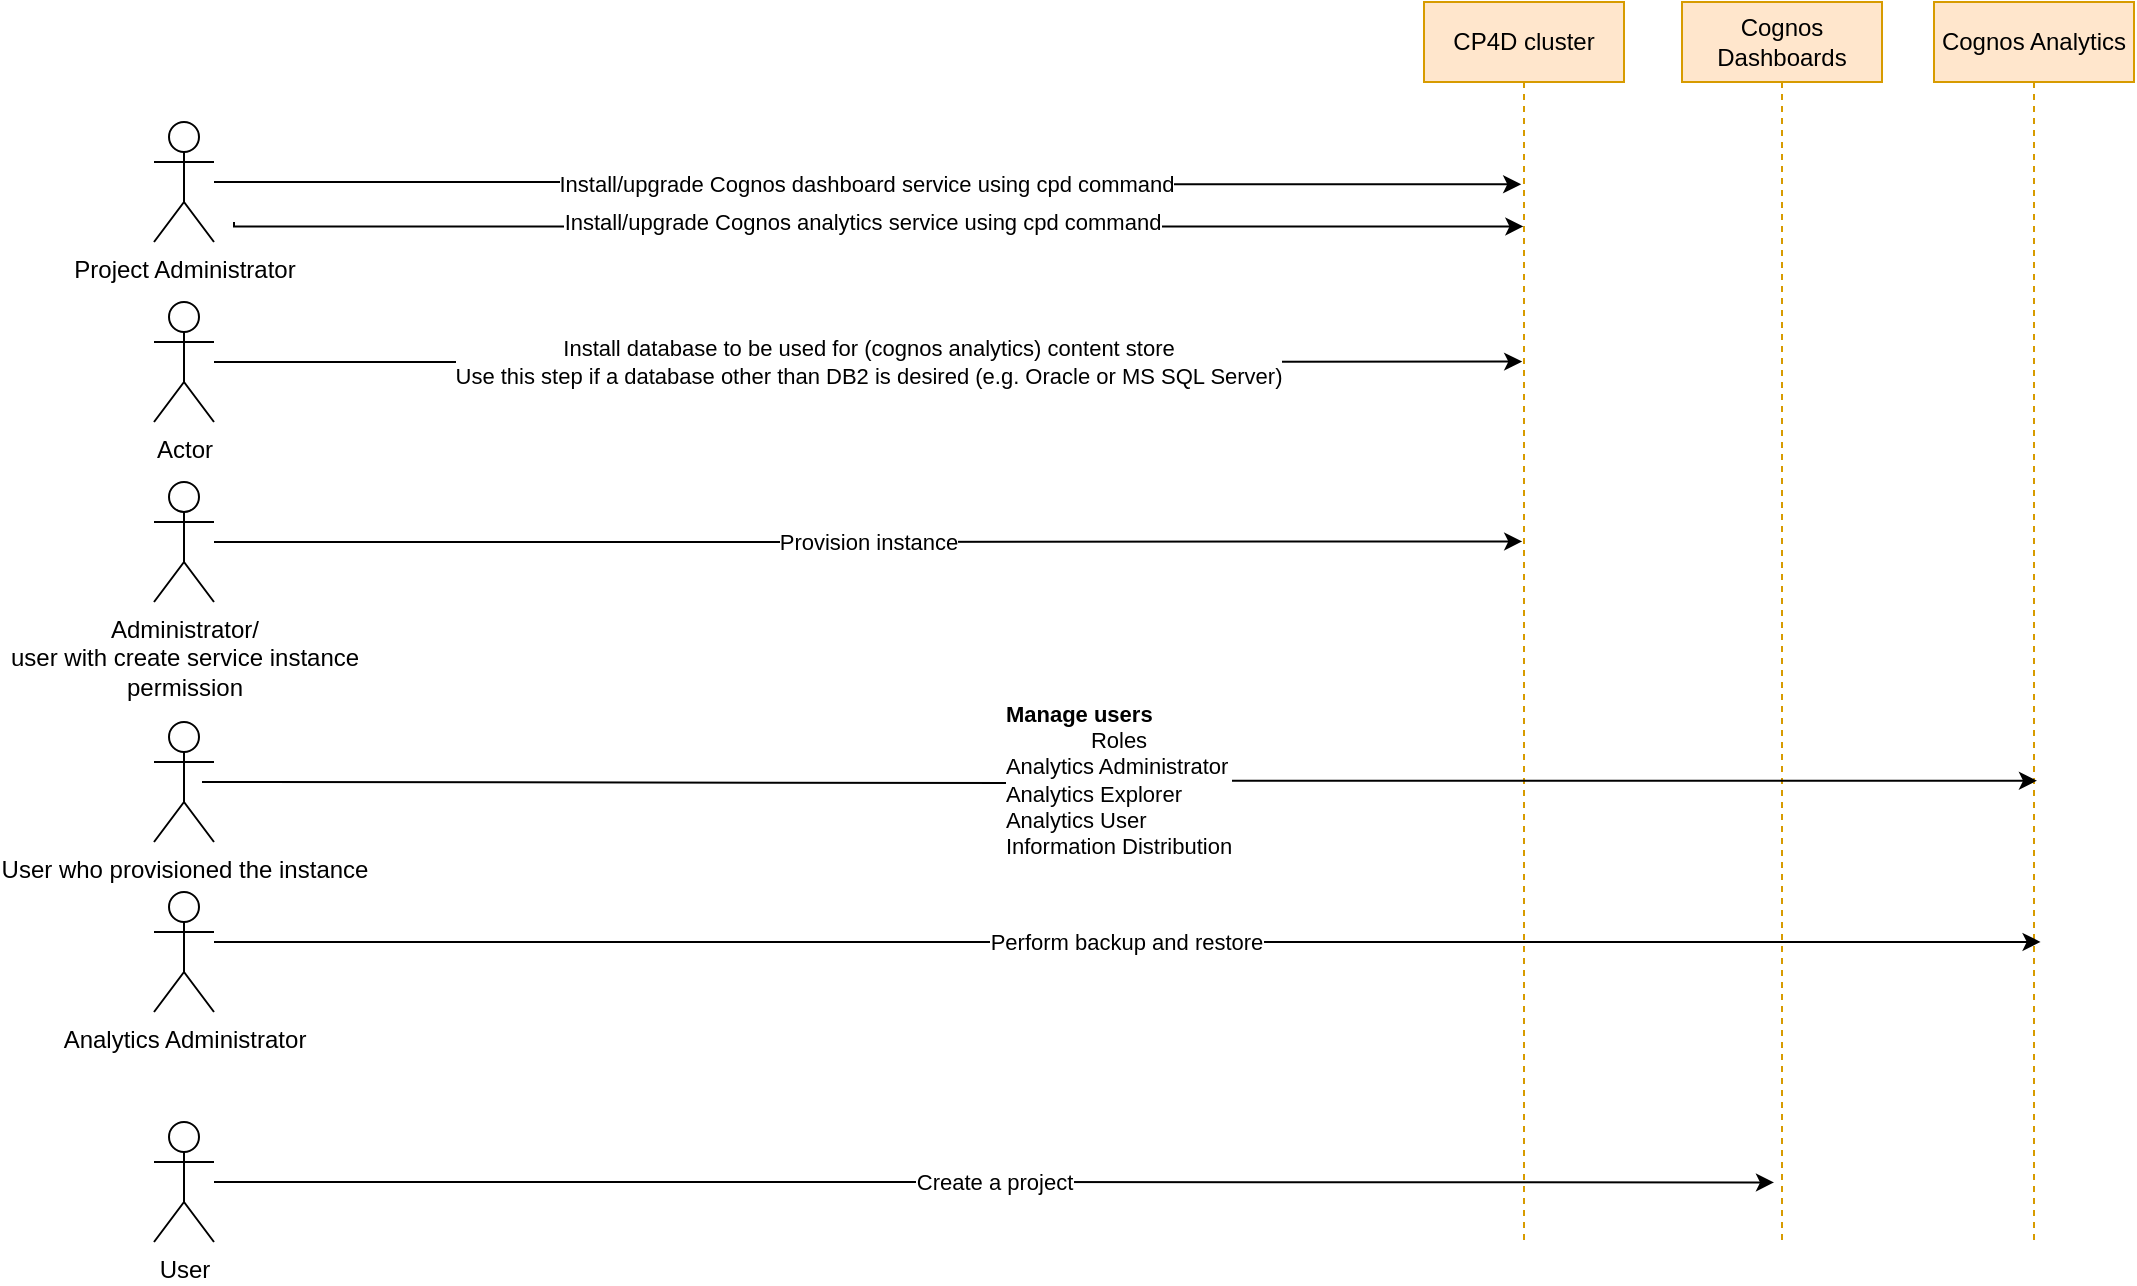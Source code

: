 <mxfile version="13.4.6" type="github">
  <diagram id="7IlClS1Jov7Y3Icy13KO" name="Page-1">
    <mxGraphModel dx="1888" dy="548" grid="1" gridSize="10" guides="1" tooltips="1" connect="1" arrows="1" fold="1" page="1" pageScale="1" pageWidth="850" pageHeight="1100" math="0" shadow="0">
      <root>
        <mxCell id="0" />
        <mxCell id="1" parent="0" />
        <mxCell id="VCkswo2sjKY-mE9S0TnJ-1" value="Cognos Analytics" style="shape=umlLifeline;perimeter=lifelinePerimeter;whiteSpace=wrap;html=1;container=1;collapsible=0;recursiveResize=0;outlineConnect=0;fillColor=#ffe6cc;strokeColor=#d79b00;" vertex="1" parent="1">
          <mxGeometry x="580" y="70" width="100" height="620" as="geometry" />
        </mxCell>
        <mxCell id="VCkswo2sjKY-mE9S0TnJ-2" value="Cognos Dashboards" style="shape=umlLifeline;perimeter=lifelinePerimeter;whiteSpace=wrap;html=1;container=1;collapsible=0;recursiveResize=0;outlineConnect=0;fillColor=#ffe6cc;strokeColor=#d79b00;" vertex="1" parent="1">
          <mxGeometry x="454" y="70" width="100" height="620" as="geometry" />
        </mxCell>
        <mxCell id="VCkswo2sjKY-mE9S0TnJ-3" value="CP4D cluster" style="shape=umlLifeline;perimeter=lifelinePerimeter;whiteSpace=wrap;html=1;container=1;collapsible=0;recursiveResize=0;outlineConnect=0;fillColor=#ffe6cc;strokeColor=#d79b00;" vertex="1" parent="1">
          <mxGeometry x="325" y="70" width="100" height="620" as="geometry" />
        </mxCell>
        <mxCell id="VCkswo2sjKY-mE9S0TnJ-5" value="Install/upgrade Cognos dashboard service using cpd command" style="edgeStyle=orthogonalEdgeStyle;rounded=0;orthogonalLoop=1;jettySize=auto;html=1;entryX=0.486;entryY=0.147;entryDx=0;entryDy=0;entryPerimeter=0;" edge="1" parent="1" source="VCkswo2sjKY-mE9S0TnJ-4" target="VCkswo2sjKY-mE9S0TnJ-3">
          <mxGeometry relative="1" as="geometry" />
        </mxCell>
        <mxCell id="VCkswo2sjKY-mE9S0TnJ-6" style="edgeStyle=orthogonalEdgeStyle;rounded=0;orthogonalLoop=1;jettySize=auto;html=1;entryX=0.497;entryY=0.181;entryDx=0;entryDy=0;entryPerimeter=0;" edge="1" parent="1" target="VCkswo2sjKY-mE9S0TnJ-3">
          <mxGeometry relative="1" as="geometry">
            <mxPoint x="-270" y="180" as="sourcePoint" />
            <Array as="points">
              <mxPoint x="-270" y="182" />
            </Array>
          </mxGeometry>
        </mxCell>
        <mxCell id="VCkswo2sjKY-mE9S0TnJ-7" value="Install/upgrade Cognos analytics service using cpd command" style="edgeLabel;html=1;align=center;verticalAlign=middle;resizable=0;points=[];" vertex="1" connectable="0" parent="VCkswo2sjKY-mE9S0TnJ-6">
          <mxGeometry x="-0.224" relative="1" as="geometry">
            <mxPoint x="65.24" y="-1.98" as="offset" />
          </mxGeometry>
        </mxCell>
        <mxCell id="VCkswo2sjKY-mE9S0TnJ-4" value="Project Administrator" style="shape=umlActor;verticalLabelPosition=bottom;verticalAlign=top;html=1;" vertex="1" parent="1">
          <mxGeometry x="-310" y="130" width="30" height="60" as="geometry" />
        </mxCell>
        <mxCell id="VCkswo2sjKY-mE9S0TnJ-9" value="Install database to be used for (cognos analytics) content store&lt;br&gt;Use this step if a database other than DB2 is desired (e.g. Oracle or MS SQL Server)" style="edgeStyle=orthogonalEdgeStyle;rounded=0;orthogonalLoop=1;jettySize=auto;html=1;entryX=0.491;entryY=0.29;entryDx=0;entryDy=0;entryPerimeter=0;" edge="1" parent="1" source="VCkswo2sjKY-mE9S0TnJ-8" target="VCkswo2sjKY-mE9S0TnJ-3">
          <mxGeometry relative="1" as="geometry" />
        </mxCell>
        <mxCell id="VCkswo2sjKY-mE9S0TnJ-8" value="Actor" style="shape=umlActor;verticalLabelPosition=bottom;verticalAlign=top;html=1;" vertex="1" parent="1">
          <mxGeometry x="-310" y="220" width="30" height="60" as="geometry" />
        </mxCell>
        <mxCell id="VCkswo2sjKY-mE9S0TnJ-11" value="Provision instance" style="edgeStyle=orthogonalEdgeStyle;rounded=0;orthogonalLoop=1;jettySize=auto;html=1;entryX=0.491;entryY=0.435;entryDx=0;entryDy=0;entryPerimeter=0;" edge="1" parent="1" source="VCkswo2sjKY-mE9S0TnJ-10" target="VCkswo2sjKY-mE9S0TnJ-3">
          <mxGeometry relative="1" as="geometry">
            <mxPoint x="270" y="310" as="targetPoint" />
            <Array as="points" />
          </mxGeometry>
        </mxCell>
        <mxCell id="VCkswo2sjKY-mE9S0TnJ-10" value="Administrator/&lt;br&gt;user with create service instance &lt;br&gt;permission" style="shape=umlActor;verticalLabelPosition=bottom;verticalAlign=top;html=1;" vertex="1" parent="1">
          <mxGeometry x="-310" y="310" width="30" height="60" as="geometry" />
        </mxCell>
        <mxCell id="VCkswo2sjKY-mE9S0TnJ-15" value="&lt;div style=&quot;text-align: left&quot;&gt;&lt;b&gt;Manage users&lt;/b&gt;&lt;/div&gt;&lt;div&gt;Roles&lt;/div&gt;&lt;div style=&quot;text-align: left&quot;&gt;Analytics Administrator&lt;/div&gt;&lt;div style=&quot;text-align: left&quot;&gt;Analytics Explorer&lt;/div&gt;&lt;div style=&quot;text-align: left&quot;&gt;Analytics User&lt;/div&gt;&lt;div style=&quot;text-align: left&quot;&gt;Information Distribution&lt;/div&gt;" style="edgeStyle=orthogonalEdgeStyle;rounded=0;orthogonalLoop=1;jettySize=auto;html=1;entryX=0.515;entryY=0.628;entryDx=0;entryDy=0;entryPerimeter=0;" edge="1" parent="1" target="VCkswo2sjKY-mE9S0TnJ-1">
          <mxGeometry relative="1" as="geometry">
            <mxPoint x="-286" y="460" as="sourcePoint" />
            <mxPoint x="374" y="460" as="targetPoint" />
          </mxGeometry>
        </mxCell>
        <mxCell id="VCkswo2sjKY-mE9S0TnJ-14" value="User who provisioned the instance" style="shape=umlActor;verticalLabelPosition=bottom;verticalAlign=top;html=1;" vertex="1" parent="1">
          <mxGeometry x="-310" y="430" width="30" height="60" as="geometry" />
        </mxCell>
        <mxCell id="VCkswo2sjKY-mE9S0TnJ-17" value="Perform backup and restore" style="edgeStyle=orthogonalEdgeStyle;rounded=0;orthogonalLoop=1;jettySize=auto;html=1;entryX=0.533;entryY=0.758;entryDx=0;entryDy=0;entryPerimeter=0;" edge="1" parent="1" source="VCkswo2sjKY-mE9S0TnJ-16" target="VCkswo2sjKY-mE9S0TnJ-1">
          <mxGeometry relative="1" as="geometry">
            <Array as="points">
              <mxPoint x="10" y="540" />
              <mxPoint x="10" y="540" />
            </Array>
          </mxGeometry>
        </mxCell>
        <mxCell id="VCkswo2sjKY-mE9S0TnJ-16" value="Analytics Administrator" style="shape=umlActor;verticalLabelPosition=bottom;verticalAlign=top;html=1;" vertex="1" parent="1">
          <mxGeometry x="-310" y="515" width="30" height="60" as="geometry" />
        </mxCell>
        <mxCell id="VCkswo2sjKY-mE9S0TnJ-19" value="Create a project" style="edgeStyle=orthogonalEdgeStyle;rounded=0;orthogonalLoop=1;jettySize=auto;html=1;entryX=0.46;entryY=0.952;entryDx=0;entryDy=0;entryPerimeter=0;" edge="1" parent="1" source="VCkswo2sjKY-mE9S0TnJ-18" target="VCkswo2sjKY-mE9S0TnJ-2">
          <mxGeometry relative="1" as="geometry" />
        </mxCell>
        <mxCell id="VCkswo2sjKY-mE9S0TnJ-18" value="User" style="shape=umlActor;verticalLabelPosition=bottom;verticalAlign=top;html=1;" vertex="1" parent="1">
          <mxGeometry x="-310" y="630" width="30" height="60" as="geometry" />
        </mxCell>
      </root>
    </mxGraphModel>
  </diagram>
</mxfile>
